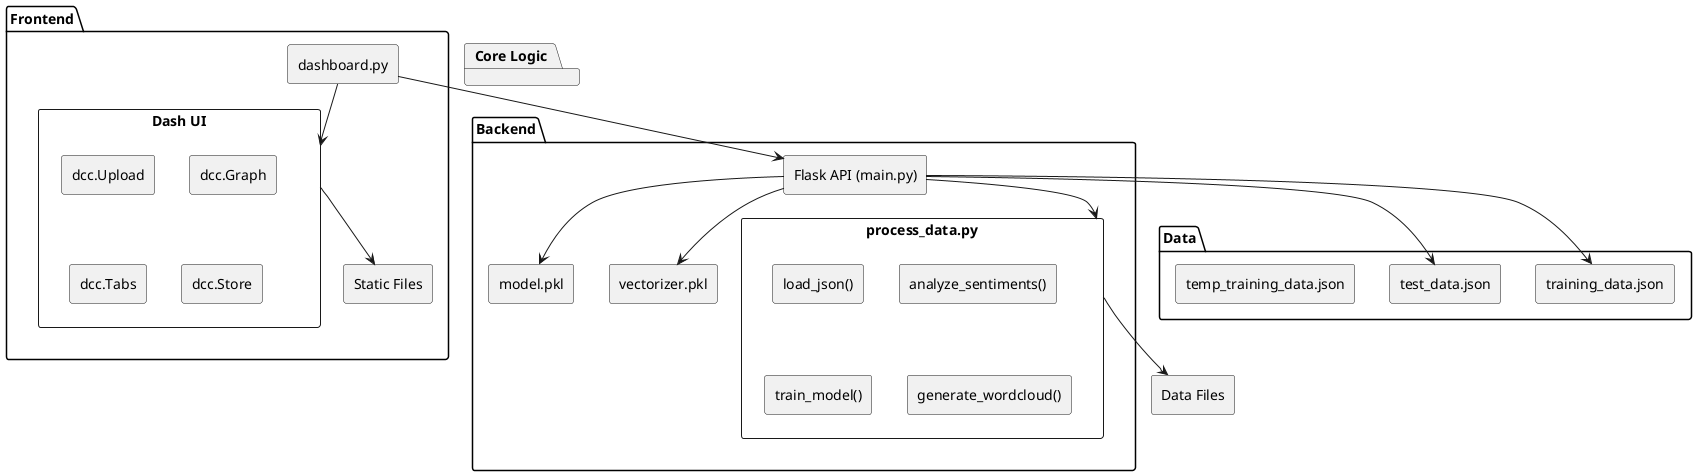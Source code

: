 @startuml
skinparam componentStyle rectangle

package "Frontend" {
  [dashboard.py] --> [Dash UI]
  component "Dash UI" {
    [dcc.Upload]
    [dcc.Graph]
    [dcc.Tabs]
    [dcc.Store]
  }
  [Dash UI] --> [Static Files]
}

package "Backend" {
  [dashboard.py] --> [Flask API (main.py)]
  [Flask API (main.py)] --> [process_data.py]
  [Flask API (main.py)] --> [model.pkl]
  [Flask API (main.py)] --> [vectorizer.pkl]
}

package "Core Logic" {
  component "process_data.py" {
    [load_json()]
    [analyze_sentiments()]
    [train_model()]
    [generate_wordcloud()]
  }
}

package "Data" {
  [training_data.json]
  [test_data.json]
  [temp_training_data.json]
}

[Flask API (main.py)] --> [training_data.json]
[Flask API (main.py)] --> [test_data.json]
[process_data.py] --> [Data Files]

@enduml
